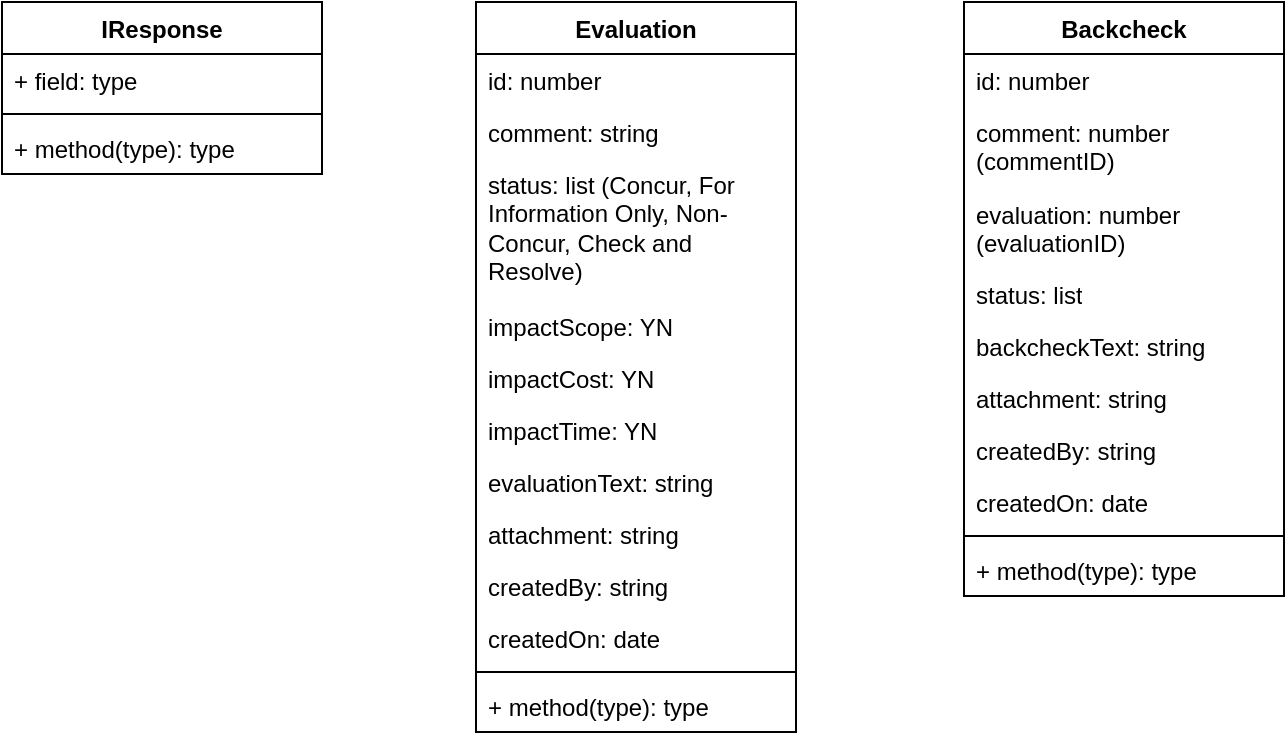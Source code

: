 <mxfile version="26.1.3">
  <diagram name="Page-1" id="9f46799a-70d6-7492-0946-bef42562c5a5">
    <mxGraphModel dx="1139" dy="751" grid="0" gridSize="10" guides="1" tooltips="1" connect="1" arrows="1" fold="1" page="0" pageScale="1" pageWidth="1100" pageHeight="850" background="none" math="0" shadow="0">
      <root>
        <mxCell id="0" />
        <mxCell id="1" parent="0" />
        <mxCell id="sJG6cZ8YHyDNoxxDjwqN-1" value="IResponse" style="swimlane;fontStyle=1;align=center;verticalAlign=top;childLayout=stackLayout;horizontal=1;startSize=26;horizontalStack=0;resizeParent=1;resizeParentMax=0;resizeLast=0;collapsible=1;marginBottom=0;whiteSpace=wrap;html=1;" vertex="1" parent="1">
          <mxGeometry x="175" y="126" width="160" height="86" as="geometry" />
        </mxCell>
        <mxCell id="sJG6cZ8YHyDNoxxDjwqN-2" value="+ field: type" style="text;strokeColor=none;fillColor=none;align=left;verticalAlign=top;spacingLeft=4;spacingRight=4;overflow=hidden;rotatable=0;points=[[0,0.5],[1,0.5]];portConstraint=eastwest;whiteSpace=wrap;html=1;" vertex="1" parent="sJG6cZ8YHyDNoxxDjwqN-1">
          <mxGeometry y="26" width="160" height="26" as="geometry" />
        </mxCell>
        <mxCell id="sJG6cZ8YHyDNoxxDjwqN-3" value="" style="line;strokeWidth=1;fillColor=none;align=left;verticalAlign=middle;spacingTop=-1;spacingLeft=3;spacingRight=3;rotatable=0;labelPosition=right;points=[];portConstraint=eastwest;strokeColor=inherit;" vertex="1" parent="sJG6cZ8YHyDNoxxDjwqN-1">
          <mxGeometry y="52" width="160" height="8" as="geometry" />
        </mxCell>
        <mxCell id="sJG6cZ8YHyDNoxxDjwqN-4" value="+ method(type): type" style="text;strokeColor=none;fillColor=none;align=left;verticalAlign=top;spacingLeft=4;spacingRight=4;overflow=hidden;rotatable=0;points=[[0,0.5],[1,0.5]];portConstraint=eastwest;whiteSpace=wrap;html=1;" vertex="1" parent="sJG6cZ8YHyDNoxxDjwqN-1">
          <mxGeometry y="60" width="160" height="26" as="geometry" />
        </mxCell>
        <mxCell id="sJG6cZ8YHyDNoxxDjwqN-5" value="Evaluation" style="swimlane;fontStyle=1;align=center;verticalAlign=top;childLayout=stackLayout;horizontal=1;startSize=26;horizontalStack=0;resizeParent=1;resizeParentMax=0;resizeLast=0;collapsible=1;marginBottom=0;whiteSpace=wrap;html=1;" vertex="1" parent="1">
          <mxGeometry x="412" y="126" width="160" height="365" as="geometry" />
        </mxCell>
        <mxCell id="sJG6cZ8YHyDNoxxDjwqN-6" value="id: number" style="text;strokeColor=none;fillColor=none;align=left;verticalAlign=top;spacingLeft=4;spacingRight=4;overflow=hidden;rotatable=0;points=[[0,0.5],[1,0.5]];portConstraint=eastwest;whiteSpace=wrap;html=1;" vertex="1" parent="sJG6cZ8YHyDNoxxDjwqN-5">
          <mxGeometry y="26" width="160" height="26" as="geometry" />
        </mxCell>
        <mxCell id="sJG6cZ8YHyDNoxxDjwqN-25" value="comment: string" style="text;strokeColor=none;fillColor=none;align=left;verticalAlign=top;spacingLeft=4;spacingRight=4;overflow=hidden;rotatable=0;points=[[0,0.5],[1,0.5]];portConstraint=eastwest;whiteSpace=wrap;html=1;" vertex="1" parent="sJG6cZ8YHyDNoxxDjwqN-5">
          <mxGeometry y="52" width="160" height="26" as="geometry" />
        </mxCell>
        <mxCell id="sJG6cZ8YHyDNoxxDjwqN-26" value="status: list (Concur, For Information Only, Non-Concur, Check and Resolve)" style="text;strokeColor=none;fillColor=none;align=left;verticalAlign=top;spacingLeft=4;spacingRight=4;overflow=hidden;rotatable=0;points=[[0,0.5],[1,0.5]];portConstraint=eastwest;whiteSpace=wrap;html=1;" vertex="1" parent="sJG6cZ8YHyDNoxxDjwqN-5">
          <mxGeometry y="78" width="160" height="71" as="geometry" />
        </mxCell>
        <mxCell id="sJG6cZ8YHyDNoxxDjwqN-27" value="impactScope: YN" style="text;strokeColor=none;fillColor=none;align=left;verticalAlign=top;spacingLeft=4;spacingRight=4;overflow=hidden;rotatable=0;points=[[0,0.5],[1,0.5]];portConstraint=eastwest;whiteSpace=wrap;html=1;" vertex="1" parent="sJG6cZ8YHyDNoxxDjwqN-5">
          <mxGeometry y="149" width="160" height="26" as="geometry" />
        </mxCell>
        <mxCell id="sJG6cZ8YHyDNoxxDjwqN-28" value="impactCost: YN" style="text;strokeColor=none;fillColor=none;align=left;verticalAlign=top;spacingLeft=4;spacingRight=4;overflow=hidden;rotatable=0;points=[[0,0.5],[1,0.5]];portConstraint=eastwest;whiteSpace=wrap;html=1;" vertex="1" parent="sJG6cZ8YHyDNoxxDjwqN-5">
          <mxGeometry y="175" width="160" height="26" as="geometry" />
        </mxCell>
        <mxCell id="sJG6cZ8YHyDNoxxDjwqN-29" value="impactTime: YN" style="text;strokeColor=none;fillColor=none;align=left;verticalAlign=top;spacingLeft=4;spacingRight=4;overflow=hidden;rotatable=0;points=[[0,0.5],[1,0.5]];portConstraint=eastwest;whiteSpace=wrap;html=1;" vertex="1" parent="sJG6cZ8YHyDNoxxDjwqN-5">
          <mxGeometry y="201" width="160" height="26" as="geometry" />
        </mxCell>
        <mxCell id="sJG6cZ8YHyDNoxxDjwqN-30" value="evaluationText: string" style="text;strokeColor=none;fillColor=none;align=left;verticalAlign=top;spacingLeft=4;spacingRight=4;overflow=hidden;rotatable=0;points=[[0,0.5],[1,0.5]];portConstraint=eastwest;whiteSpace=wrap;html=1;" vertex="1" parent="sJG6cZ8YHyDNoxxDjwqN-5">
          <mxGeometry y="227" width="160" height="26" as="geometry" />
        </mxCell>
        <mxCell id="sJG6cZ8YHyDNoxxDjwqN-32" value="attachment: string" style="text;strokeColor=none;fillColor=none;align=left;verticalAlign=top;spacingLeft=4;spacingRight=4;overflow=hidden;rotatable=0;points=[[0,0.5],[1,0.5]];portConstraint=eastwest;whiteSpace=wrap;html=1;" vertex="1" parent="sJG6cZ8YHyDNoxxDjwqN-5">
          <mxGeometry y="253" width="160" height="26" as="geometry" />
        </mxCell>
        <mxCell id="sJG6cZ8YHyDNoxxDjwqN-33" value="createdBy: string" style="text;strokeColor=none;fillColor=none;align=left;verticalAlign=top;spacingLeft=4;spacingRight=4;overflow=hidden;rotatable=0;points=[[0,0.5],[1,0.5]];portConstraint=eastwest;whiteSpace=wrap;html=1;" vertex="1" parent="sJG6cZ8YHyDNoxxDjwqN-5">
          <mxGeometry y="279" width="160" height="26" as="geometry" />
        </mxCell>
        <mxCell id="sJG6cZ8YHyDNoxxDjwqN-34" value="createdOn: date" style="text;strokeColor=none;fillColor=none;align=left;verticalAlign=top;spacingLeft=4;spacingRight=4;overflow=hidden;rotatable=0;points=[[0,0.5],[1,0.5]];portConstraint=eastwest;whiteSpace=wrap;html=1;" vertex="1" parent="sJG6cZ8YHyDNoxxDjwqN-5">
          <mxGeometry y="305" width="160" height="26" as="geometry" />
        </mxCell>
        <mxCell id="sJG6cZ8YHyDNoxxDjwqN-7" value="" style="line;strokeWidth=1;fillColor=none;align=left;verticalAlign=middle;spacingTop=-1;spacingLeft=3;spacingRight=3;rotatable=0;labelPosition=right;points=[];portConstraint=eastwest;strokeColor=inherit;" vertex="1" parent="sJG6cZ8YHyDNoxxDjwqN-5">
          <mxGeometry y="331" width="160" height="8" as="geometry" />
        </mxCell>
        <mxCell id="sJG6cZ8YHyDNoxxDjwqN-8" value="+ method(type): type" style="text;strokeColor=none;fillColor=none;align=left;verticalAlign=top;spacingLeft=4;spacingRight=4;overflow=hidden;rotatable=0;points=[[0,0.5],[1,0.5]];portConstraint=eastwest;whiteSpace=wrap;html=1;" vertex="1" parent="sJG6cZ8YHyDNoxxDjwqN-5">
          <mxGeometry y="339" width="160" height="26" as="geometry" />
        </mxCell>
        <mxCell id="sJG6cZ8YHyDNoxxDjwqN-9" value="Backcheck" style="swimlane;fontStyle=1;align=center;verticalAlign=top;childLayout=stackLayout;horizontal=1;startSize=26;horizontalStack=0;resizeParent=1;resizeParentMax=0;resizeLast=0;collapsible=1;marginBottom=0;whiteSpace=wrap;html=1;" vertex="1" parent="1">
          <mxGeometry x="656" y="126" width="160" height="297" as="geometry" />
        </mxCell>
        <mxCell id="sJG6cZ8YHyDNoxxDjwqN-10" value="id: number" style="text;strokeColor=none;fillColor=none;align=left;verticalAlign=top;spacingLeft=4;spacingRight=4;overflow=hidden;rotatable=0;points=[[0,0.5],[1,0.5]];portConstraint=eastwest;whiteSpace=wrap;html=1;" vertex="1" parent="sJG6cZ8YHyDNoxxDjwqN-9">
          <mxGeometry y="26" width="160" height="26" as="geometry" />
        </mxCell>
        <mxCell id="sJG6cZ8YHyDNoxxDjwqN-20" value="comment: number (commentID)" style="text;strokeColor=none;fillColor=none;align=left;verticalAlign=top;spacingLeft=4;spacingRight=4;overflow=hidden;rotatable=0;points=[[0,0.5],[1,0.5]];portConstraint=eastwest;whiteSpace=wrap;html=1;" vertex="1" parent="sJG6cZ8YHyDNoxxDjwqN-9">
          <mxGeometry y="52" width="160" height="41" as="geometry" />
        </mxCell>
        <mxCell id="sJG6cZ8YHyDNoxxDjwqN-21" value="evaluation: number (evaluationID)" style="text;strokeColor=none;fillColor=none;align=left;verticalAlign=top;spacingLeft=4;spacingRight=4;overflow=hidden;rotatable=0;points=[[0,0.5],[1,0.5]];portConstraint=eastwest;whiteSpace=wrap;html=1;" vertex="1" parent="sJG6cZ8YHyDNoxxDjwqN-9">
          <mxGeometry y="93" width="160" height="40" as="geometry" />
        </mxCell>
        <mxCell id="sJG6cZ8YHyDNoxxDjwqN-22" value="status: list" style="text;strokeColor=none;fillColor=none;align=left;verticalAlign=top;spacingLeft=4;spacingRight=4;overflow=hidden;rotatable=0;points=[[0,0.5],[1,0.5]];portConstraint=eastwest;whiteSpace=wrap;html=1;" vertex="1" parent="sJG6cZ8YHyDNoxxDjwqN-9">
          <mxGeometry y="133" width="160" height="26" as="geometry" />
        </mxCell>
        <mxCell id="sJG6cZ8YHyDNoxxDjwqN-23" value="backcheckText: string" style="text;strokeColor=none;fillColor=none;align=left;verticalAlign=top;spacingLeft=4;spacingRight=4;overflow=hidden;rotatable=0;points=[[0,0.5],[1,0.5]];portConstraint=eastwest;whiteSpace=wrap;html=1;" vertex="1" parent="sJG6cZ8YHyDNoxxDjwqN-9">
          <mxGeometry y="159" width="160" height="26" as="geometry" />
        </mxCell>
        <mxCell id="sJG6cZ8YHyDNoxxDjwqN-24" value="attachment: string" style="text;strokeColor=none;fillColor=none;align=left;verticalAlign=top;spacingLeft=4;spacingRight=4;overflow=hidden;rotatable=0;points=[[0,0.5],[1,0.5]];portConstraint=eastwest;whiteSpace=wrap;html=1;" vertex="1" parent="sJG6cZ8YHyDNoxxDjwqN-9">
          <mxGeometry y="185" width="160" height="26" as="geometry" />
        </mxCell>
        <mxCell id="sJG6cZ8YHyDNoxxDjwqN-31" value="createdBy: string" style="text;strokeColor=none;fillColor=none;align=left;verticalAlign=top;spacingLeft=4;spacingRight=4;overflow=hidden;rotatable=0;points=[[0,0.5],[1,0.5]];portConstraint=eastwest;whiteSpace=wrap;html=1;" vertex="1" parent="sJG6cZ8YHyDNoxxDjwqN-9">
          <mxGeometry y="211" width="160" height="26" as="geometry" />
        </mxCell>
        <mxCell id="sJG6cZ8YHyDNoxxDjwqN-36" value="createdOn: date" style="text;strokeColor=none;fillColor=none;align=left;verticalAlign=top;spacingLeft=4;spacingRight=4;overflow=hidden;rotatable=0;points=[[0,0.5],[1,0.5]];portConstraint=eastwest;whiteSpace=wrap;html=1;" vertex="1" parent="sJG6cZ8YHyDNoxxDjwqN-9">
          <mxGeometry y="237" width="160" height="26" as="geometry" />
        </mxCell>
        <mxCell id="sJG6cZ8YHyDNoxxDjwqN-11" value="" style="line;strokeWidth=1;fillColor=none;align=left;verticalAlign=middle;spacingTop=-1;spacingLeft=3;spacingRight=3;rotatable=0;labelPosition=right;points=[];portConstraint=eastwest;strokeColor=inherit;" vertex="1" parent="sJG6cZ8YHyDNoxxDjwqN-9">
          <mxGeometry y="263" width="160" height="8" as="geometry" />
        </mxCell>
        <mxCell id="sJG6cZ8YHyDNoxxDjwqN-12" value="+ method(type): type" style="text;strokeColor=none;fillColor=none;align=left;verticalAlign=top;spacingLeft=4;spacingRight=4;overflow=hidden;rotatable=0;points=[[0,0.5],[1,0.5]];portConstraint=eastwest;whiteSpace=wrap;html=1;" vertex="1" parent="sJG6cZ8YHyDNoxxDjwqN-9">
          <mxGeometry y="271" width="160" height="26" as="geometry" />
        </mxCell>
      </root>
    </mxGraphModel>
  </diagram>
</mxfile>
